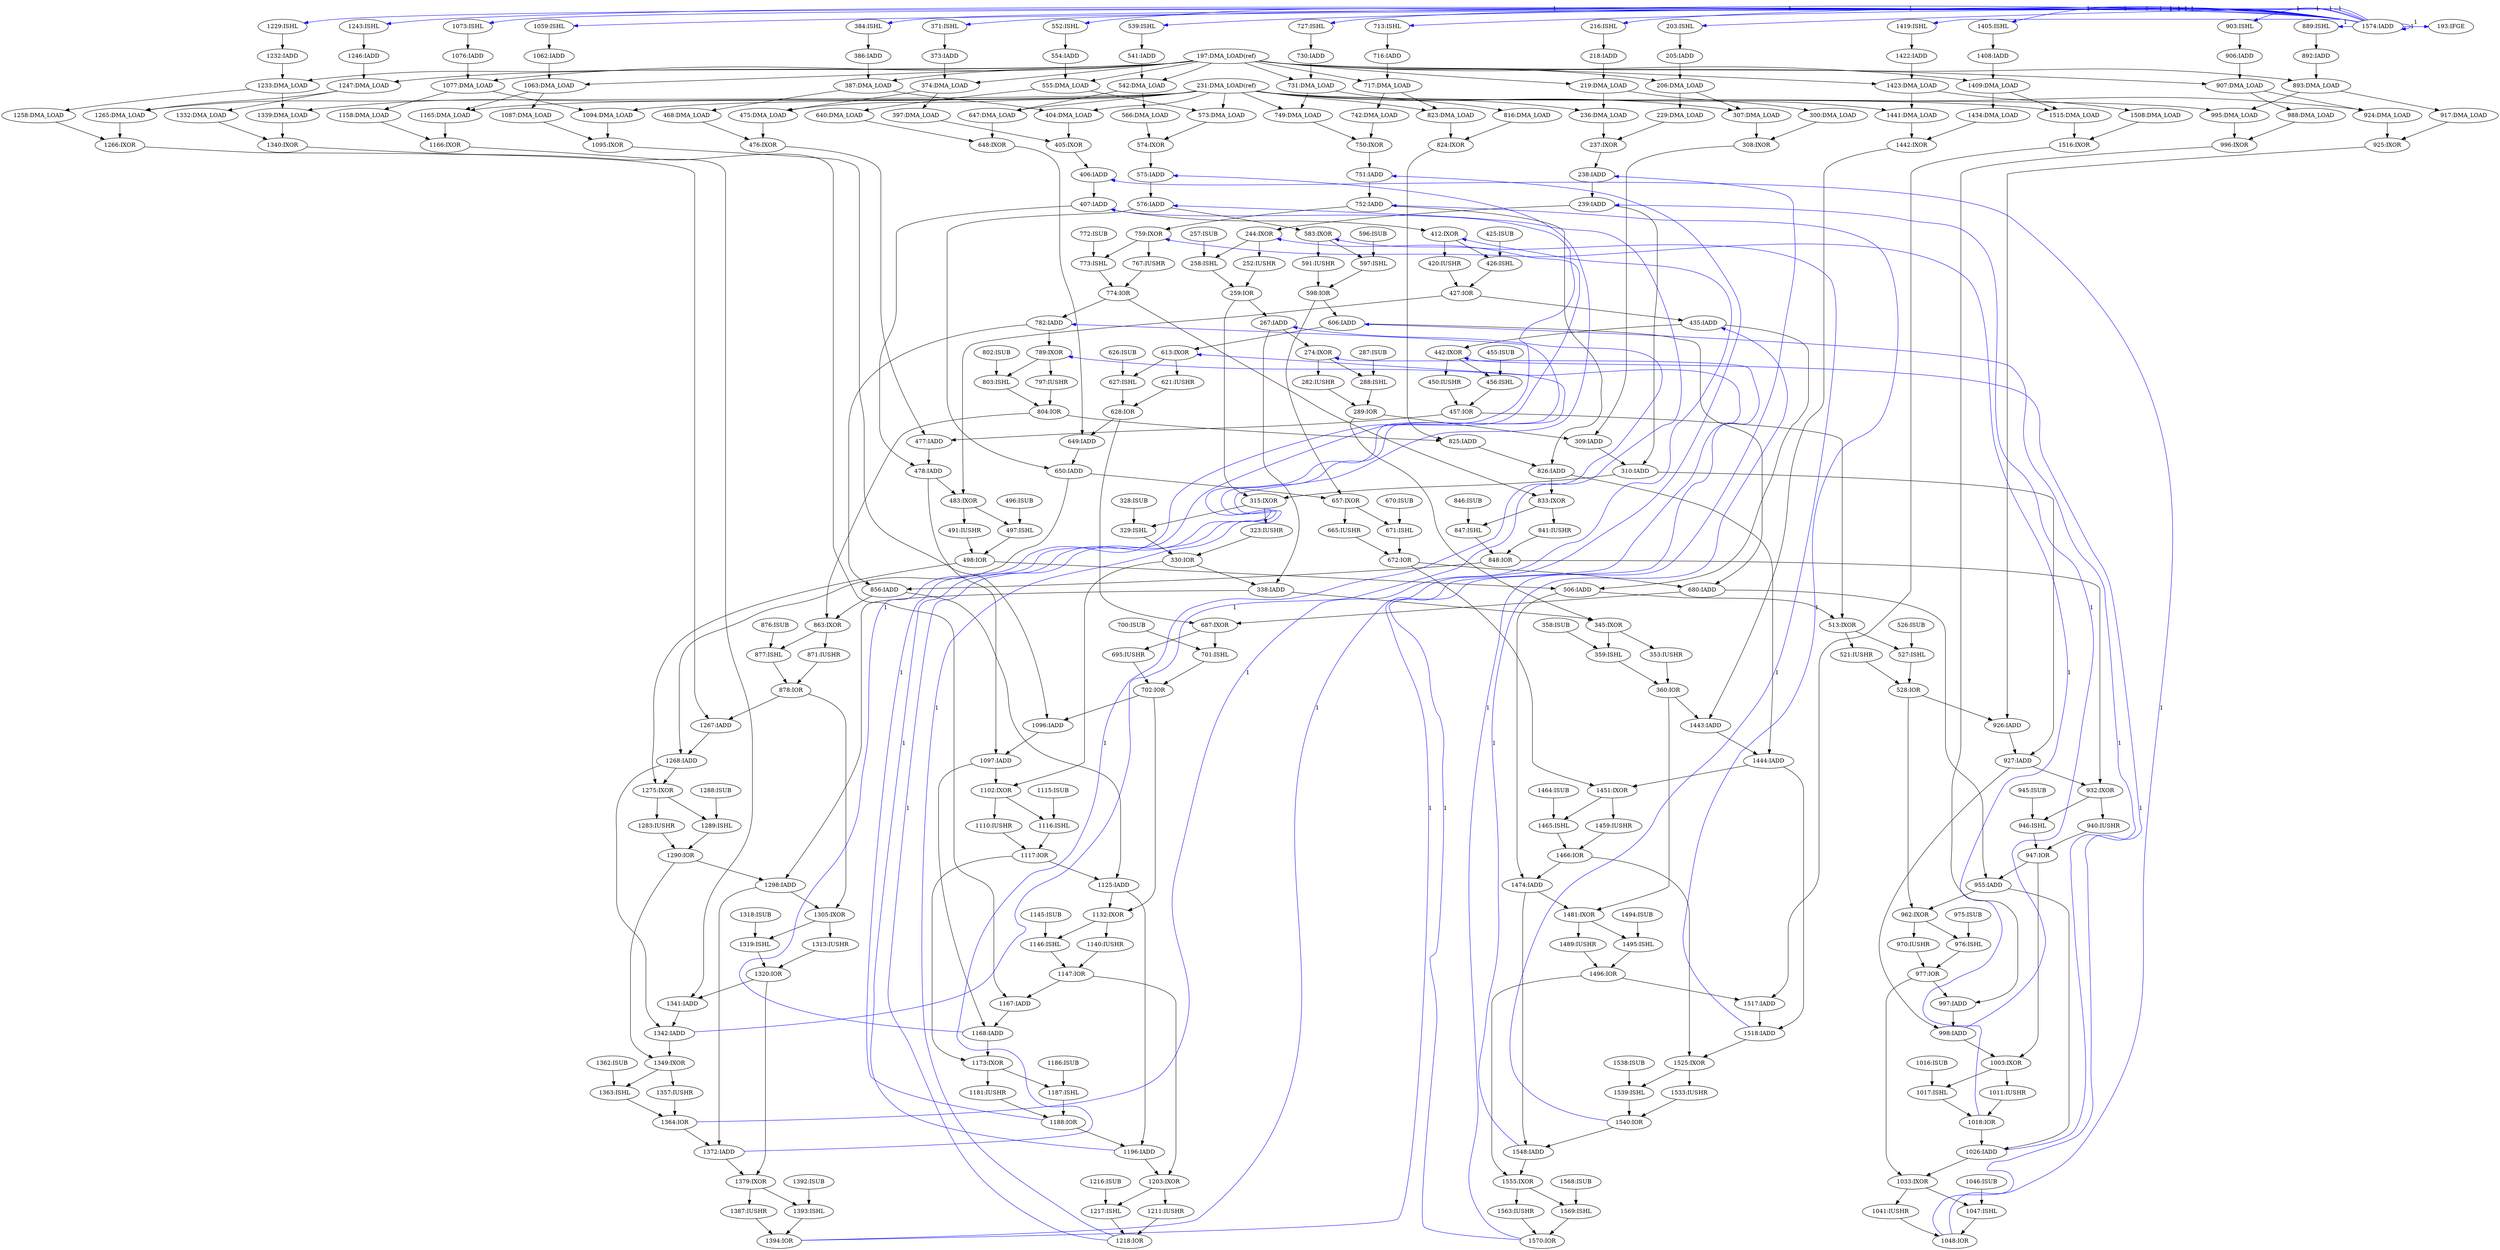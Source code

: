 digraph depgraph {
n0 [label="613:IXOR"];
n1 [label="606:IADD"];
n1 -> n0;
n2 [label="1167:IADD"];
n3 [label="1147:IOR"];
n3 -> n2;
n4 [label="1166:IXOR"];
n4 -> n2;
n5 [label="1570:IOR"];
n6 [label="1563:IUSHR"];
n6 -> n5;
n7 [label="1569:ISHL"];
n7 -> n5;
n8 [label="521:IUSHR"];
n9 [label="513:IXOR"];
n9 -> n8;
n10 [label="597:ISHL"];
n11 [label="583:IXOR"];
n11 -> n10;
n12 [label="596:ISUB"];
n12 -> n10;
n13 [label="687:IXOR"];
n14 [label="628:IOR"];
n14 -> n13;
n15 [label="680:IADD"];
n15 -> n13;
n16 [label="1451:IXOR"];
n17 [label="672:IOR"];
n17 -> n16;
n18 [label="1444:IADD"];
n18 -> n16;
n19 [label="773:ISHL"];
n20 [label="759:IXOR"];
n20 -> n19;
n21 [label="772:ISUB"];
n21 -> n19;
n22 [label="397:DMA_LOAD"];
n23 [label="374:DMA_LOAD"];
n23 -> n22;
n24 [label="359:ISHL"];
n25 [label="345:IXOR"];
n25 -> n24;
n26 [label="358:ISUB"];
n26 -> n24;
n27 [label="1181:IUSHR"];
n28 [label="1173:IXOR"];
n28 -> n27;
n29 [label="962:IXOR"];
n30 [label="528:IOR"];
n30 -> n29;
n31 [label="955:IADD"];
n31 -> n29;
n32 [label="917:DMA_LOAD"];
n33 [label="893:DMA_LOAD"];
n33 -> n32;
n34 [label="1158:DMA_LOAD"];
n35 [label="1077:DMA_LOAD"];
n35 -> n34;
n36 [label="924:DMA_LOAD"];
n37 [label="231:DMA_LOAD(ref)"];
n37 -> n36;
n38 [label="907:DMA_LOAD"];
n38 -> n36;
n39 [label="1459:IUSHR"];
n16 -> n39;
n40 [label="282:IUSHR"];
n41 [label="274:IXOR"];
n41 -> n40;
n42 [label="671:ISHL"];
n43 [label="657:IXOR"];
n43 -> n42;
n44 [label="670:ISUB"];
n44 -> n42;
n45 [label="442:IXOR"];
n46 [label="435:IADD"];
n46 -> n45;
n47 [label="477:IADD"];
n48 [label="457:IOR"];
n48 -> n47;
n49 [label="476:IXOR"];
n49 -> n47;
n50 [label="238:IADD"];
n51 [label="237:IXOR"];
n51 -> n50;
n52 [label="1525:IXOR"];
n53 [label="1466:IOR"];
n53 -> n52;
n54 [label="1518:IADD"];
n54 -> n52;
n55 [label="506:IADD"];
n46 -> n55;
n56 [label="498:IOR"];
n56 -> n55;
n57 [label="751:IADD"];
n58 [label="750:IXOR"];
n58 -> n57;
n59 [label="1342:IADD"];
n60 [label="1268:IADD"];
n60 -> n59;
n61 [label="1341:IADD"];
n61 -> n59;
n62 [label="650:IADD"];
n62 -> n60;
n63 [label="1267:IADD"];
n63 -> n60;
n64 [label="360:IOR"];
n65 [label="353:IUSHR"];
n65 -> n64;
n24 -> n64;
n66 [label="863:IXOR"];
n67 [label="804:IOR"];
n67 -> n66;
n68 [label="856:IADD"];
n68 -> n66;
n69 [label="1320:IOR"];
n69 -> n61;
n70 [label="1340:IXOR"];
n70 -> n61;
n71 [label="554:IADD"];
n72 [label="552:ISHL"];
n72 -> n71;
n73 [label="205:IADD"];
n74 [label="203:ISHL"];
n74 -> n73;
n75 [label="300:DMA_LOAD"];
n76 [label="219:DMA_LOAD"];
n76 -> n75;
n77 [label="1275:IXOR"];
n56 -> n77;
n60 -> n77;
n8 -> n30;
n78 [label="527:ISHL"];
n78 -> n30;
n79 [label="1266:IXOR"];
n80 [label="1258:DMA_LOAD"];
n80 -> n79;
n81 [label="1265:DMA_LOAD"];
n81 -> n79;
n82 [label="1379:IXOR"];
n69 -> n82;
n83 [label="1372:IADD"];
n83 -> n82;
n84 [label="576:IADD"];
n85 [label="575:IADD"];
n85 -> n84;
n86 [label="1332:DMA_LOAD"];
n87 [label="1247:DMA_LOAD"];
n87 -> n86;
n88 [label="267:IADD"];
n88 -> n41;
n89 [label="1305:IXOR"];
n90 [label="878:IOR"];
n90 -> n89;
n91 [label="1298:IADD"];
n91 -> n89;
n92 [label="731:DMA_LOAD"];
n93 [label="197:DMA_LOAD(ref)"];
n93 -> n92;
n94 [label="730:IADD"];
n94 -> n92;
n95 [label="1140:IUSHR"];
n95 -> n3;
n96 [label="1146:ISHL"];
n96 -> n3;
n97 [label="627:ISHL"];
n0 -> n97;
n98 [label="626:ISUB"];
n98 -> n97;
n99 [label="323:IUSHR"];
n100 [label="315:IXOR"];
n100 -> n99;
n101 [label="1217:ISHL"];
n102 [label="1203:IXOR"];
n102 -> n101;
n103 [label="1216:ISUB"];
n103 -> n101;
n104 [label="405:IXOR"];
n22 -> n104;
n105 [label="404:DMA_LOAD"];
n105 -> n104;
n106 [label="1409:DMA_LOAD"];
n93 -> n106;
n107 [label="1408:IADD"];
n107 -> n106;
n108 [label="1489:IUSHR"];
n109 [label="1481:IXOR"];
n109 -> n108;
n110 [label="289:IOR"];
n110 -> n25;
n111 [label="338:IADD"];
n111 -> n25;
n112 [label="259:IOR"];
n113 [label="252:IUSHR"];
n113 -> n112;
n114 [label="258:ISHL"];
n114 -> n112;
n115 [label="1387:IUSHR"];
n82 -> n115;
n37 -> n81;
n87 -> n81;
n116 [label="426:ISHL"];
n117 [label="412:IXOR"];
n117 -> n116;
n118 [label="425:ISUB"];
n118 -> n116;
n119 [label="932:IXOR"];
n120 [label="848:IOR"];
n120 -> n119;
n121 [label="927:IADD"];
n121 -> n119;
n122 [label="1349:IXOR"];
n123 [label="1290:IOR"];
n123 -> n122;
n59 -> n122;
n48 -> n9;
n55 -> n9;
n124 [label="574:IXOR"];
n124 -> n85;
n125 [label="717:DMA_LOAD"];
n93 -> n125;
n126 [label="716:IADD"];
n126 -> n125;
n127 [label="946:ISHL"];
n119 -> n127;
n128 [label="945:ISUB"];
n128 -> n127;
n129 [label="1508:DMA_LOAD"];
n130 [label="1423:DMA_LOAD"];
n130 -> n129;
n131 [label="491:IUSHR"];
n132 [label="483:IXOR"];
n132 -> n131;
n133 [label="1289:ISHL"];
n77 -> n133;
n134 [label="1288:ISUB"];
n134 -> n133;
n135 [label="239:IADD"];
n50 -> n135;
n136 [label="478:IADD"];
n137 [label="407:IADD"];
n137 -> n136;
n47 -> n136;
n138 [label="1393:ISHL"];
n82 -> n138;
n139 [label="1392:ISUB"];
n139 -> n138;
n140 [label="1394:IOR"];
n115 -> n140;
n138 -> n140;
n141 [label="456:ISHL"];
n45 -> n141;
n142 [label="455:ISUB"];
n142 -> n141;
n143 [label="1018:IOR"];
n144 [label="1011:IUSHR"];
n144 -> n143;
n145 [label="1017:ISHL"];
n145 -> n143;
n93 -> n87;
n146 [label="1246:IADD"];
n146 -> n87;
n147 [label="1096:IADD"];
n148 [label="702:IOR"];
n148 -> n147;
n149 [label="1095:IXOR"];
n149 -> n147;
n39 -> n53;
n150 [label="1465:ISHL"];
n150 -> n53;
n84 -> n11;
n151 [label="970:IUSHR"];
n29 -> n151;
n18 -> n54;
n152 [label="1517:IADD"];
n152 -> n54;
n153 [label="797:IUSHR"];
n153 -> n67;
n154 [label="803:ISHL"];
n154 -> n67;
n155 [label="824:IXOR"];
n156 [label="816:DMA_LOAD"];
n156 -> n155;
n157 [label="823:DMA_LOAD"];
n157 -> n155;
n158 [label="1047:ISHL"];
n159 [label="1033:IXOR"];
n159 -> n158;
n160 [label="1046:ISUB"];
n160 -> n158;
n161 [label="1132:IXOR"];
n148 -> n161;
n162 [label="1125:IADD"];
n162 -> n161;
n112 -> n100;
n163 [label="310:IADD"];
n163 -> n100;
n164 [label="826:IADD"];
n165 [label="752:IADD"];
n165 -> n164;
n166 [label="825:IADD"];
n166 -> n164;
n167 [label="329:ISHL"];
n100 -> n167;
n168 [label="328:ISUB"];
n168 -> n167;
n169 [label="977:IOR"];
n151 -> n169;
n170 [label="976:ISHL"];
n170 -> n169;
n171 [label="598:IOR"];
n171 -> n43;
n62 -> n43;
n172 [label="1087:DMA_LOAD"];
n172 -> n149;
n173 [label="1094:DMA_LOAD"];
n173 -> n149;
n174 [label="1063:DMA_LOAD"];
n93 -> n174;
n175 [label="1062:IADD"];
n175 -> n174;
n176 [label="1211:IUSHR"];
n102 -> n176;
n93 -> n33;
n177 [label="892:IADD"];
n177 -> n33;
n37 -> n157;
n125 -> n157;
n178 [label="1422:IADD"];
n179 [label="1419:ISHL"];
n179 -> n178;
n180 [label="1548:IADD"];
n181 [label="1474:IADD"];
n181 -> n180;
n182 [label="1540:IOR"];
n182 -> n180;
n183 [label="309:IADD"];
n110 -> n183;
n184 [label="308:IXOR"];
n184 -> n183;
n185 [label="1283:IUSHR"];
n185 -> n123;
n133 -> n123;
n186 [label="871:IUSHR"];
n186 -> n90;
n187 [label="877:ISHL"];
n187 -> n90;
n57 -> n165;
n93 -> n35;
n188 [label="1076:IADD"];
n188 -> n35;
n189 [label="555:DMA_LOAD"];
n93 -> n189;
n71 -> n189;
n190 [label="1116:ISHL"];
n191 [label="1102:IXOR"];
n191 -> n190;
n192 [label="1115:ISUB"];
n192 -> n190;
n193 [label="1443:IADD"];
n64 -> n193;
n194 [label="1442:IXOR"];
n194 -> n193;
n15 -> n31;
n195 [label="947:IOR"];
n195 -> n31;
n196 [label="330:IOR"];
n196 -> n191;
n197 [label="1097:IADD"];
n197 -> n191;
n198 [label="1003:IXOR"];
n195 -> n198;
n199 [label="998:IADD"];
n199 -> n198;
n9 -> n78;
n200 [label="526:ISUB"];
n200 -> n78;
n93 -> n76;
n201 [label="218:IADD"];
n201 -> n76;
n202 [label="767:IUSHR"];
n20 -> n202;
n66 -> n186;
n29 -> n170;
n203 [label="975:ISUB"];
n203 -> n170;
n204 [label="1516:IXOR"];
n129 -> n204;
n205 [label="1515:DMA_LOAD"];
n205 -> n204;
n206 [label="244:IXOR"];
n206 -> n114;
n207 [label="257:ISUB"];
n207 -> n114;
n208 [label="1555:IXOR"];
n208 -> n6;
n209 [label="1165:DMA_LOAD"];
n37 -> n209;
n174 -> n209;
n210 [label="1243:ISHL"];
n210 -> n146;
n40 -> n110;
n211 [label="288:ISHL"];
n211 -> n110;
n212 [label="1363:ISHL"];
n122 -> n212;
n213 [label="1362:ISUB"];
n213 -> n212;
n214 [label="229:DMA_LOAD"];
n215 [label="206:DMA_LOAD"];
n215 -> n214;
n216 [label="427:IOR"];
n216 -> n132;
n136 -> n132;
n217 [label="573:DMA_LOAD"];
n37 -> n217;
n189 -> n217;
n93 -> n23;
n218 [label="373:IADD"];
n218 -> n23;
n99 -> n196;
n167 -> n196;
n93 -> n38;
n219 [label="906:IADD"];
n219 -> n38;
n92 -> n156;
n220 [label="1495:ISHL"];
n109 -> n220;
n221 [label="1494:ISUB"];
n221 -> n220;
n222 [label="1364:IOR"];
n223 [label="1357:IUSHR"];
n223 -> n222;
n212 -> n222;
n224 [label="841:IUSHR"];
n225 [label="833:IXOR"];
n225 -> n224;
n226 [label="475:DMA_LOAD"];
n37 -> n226;
n23 -> n226;
n227 [label="1313:IUSHR"];
n89 -> n227;
n228 [label="889:ISHL"];
n228 -> n177;
n229 [label="749:DMA_LOAD"];
n37 -> n229;
n92 -> n229;
n198 -> n145;
n230 [label="1016:ISUB"];
n230 -> n145;
n231 [label="1533:IUSHR"];
n231 -> n182;
n232 [label="1539:ISHL"];
n232 -> n182;
n161 -> n96;
n233 [label="1145:ISUB"];
n233 -> n96;
n67 -> n166;
n155 -> n166;
n88 -> n111;
n196 -> n111;
n234 [label="647:DMA_LOAD"];
n37 -> n234;
n235 [label="542:DMA_LOAD"];
n235 -> n234;
n236 [label="1441:DMA_LOAD"];
n37 -> n236;
n130 -> n236;
n90 -> n63;
n79 -> n63;
n237 [label="1496:IOR"];
n108 -> n237;
n220 -> n237;
n238 [label="782:IADD"];
n238 -> n68;
n120 -> n68;
n239 [label="1232:IADD"];
n240 [label="1229:ISHL"];
n240 -> n239;
n137 -> n117;
n241 [label="665:IUSHR"];
n43 -> n241;
n242 [label="468:DMA_LOAD"];
n243 [label="387:DMA_LOAD"];
n243 -> n242;
n244 [label="713:ISHL"];
n244 -> n126;
n245 [label="591:IUSHR"];
n245 -> n171;
n10 -> n171;
n246 [label="940:IUSHR"];
n246 -> n195;
n127 -> n195;
n247 [label="727:ISHL"];
n247 -> n94;
n248 [label="1110:IUSHR"];
n191 -> n248;
n249 [label="1188:IOR"];
n27 -> n249;
n250 [label="1187:ISHL"];
n250 -> n249;
n251 [label="742:DMA_LOAD"];
n125 -> n251;
n252 [label="1168:IADD"];
n197 -> n252;
n2 -> n252;
n171 -> n1;
n253 [label="566:DMA_LOAD"];
n235 -> n253;
n93 -> n215;
n73 -> n215;
n122 -> n223;
n254 [label="1048:IOR"];
n255 [label="1041:IUSHR"];
n255 -> n254;
n158 -> n254;
n256 [label="701:ISHL"];
n13 -> n256;
n257 [label="700:ISUB"];
n257 -> n256;
n258 [label="371:ISHL"];
n258 -> n218;
n131 -> n56;
n259 [label="497:ISHL"];
n259 -> n56;
n37 -> n173;
n35 -> n173;
n251 -> n58;
n229 -> n58;
n161 -> n95;
n111 -> n91;
n123 -> n91;
n260 [label="774:IOR"];
n202 -> n260;
n19 -> n260;
n34 -> n4;
n209 -> n4;
n91 -> n83;
n222 -> n83;
n163 -> n121;
n261 [label="926:IADD"];
n261 -> n121;
n25 -> n65;
n262 [label="1117:IOR"];
n248 -> n262;
n190 -> n262;
n263 [label="541:IADD"];
n264 [label="539:ISHL"];
n264 -> n263;
n55 -> n181;
n53 -> n181;
n265 [label="621:IUSHR"];
n265 -> n14;
n97 -> n14;
n112 -> n88;
n266 [label="925:IXOR"];
n32 -> n266;
n36 -> n266;
n241 -> n17;
n42 -> n17;
n121 -> n199;
n267 [label="997:IADD"];
n267 -> n199;
n268 [label="996:IXOR"];
n269 [label="988:DMA_LOAD"];
n269 -> n268;
n270 [label="995:DMA_LOAD"];
n270 -> n268;
n271 [label="789:IXOR"];
n271 -> n153;
n164 -> n18;
n193 -> n18;
n16 -> n150;
n272 [label="1464:ISUB"];
n272 -> n150;
n253 -> n124;
n217 -> n124;
n86 -> n70;
n273 [label="1339:DMA_LOAD"];
n273 -> n70;
n274 [label="640:DMA_LOAD"];
n189 -> n274;
n64 -> n109;
n181 -> n109;
n260 -> n238;
n206 -> n113;
n242 -> n49;
n226 -> n49;
n260 -> n225;
n164 -> n225;
n275 [label="1434:DMA_LOAD"];
n106 -> n275;
n276 [label="406:IADD"];
n276 -> n137;
n136 -> n197;
n147 -> n197;
n238 -> n271;
n277 [label="1026:IADD"];
n31 -> n277;
n143 -> n277;
n278 [label="450:IUSHR"];
n278 -> n48;
n141 -> n48;
n279 [label="695:IUSHR"];
n279 -> n148;
n256 -> n148;
n280 [label="1196:IADD"];
n162 -> n280;
n249 -> n280;
n119 -> n246;
n77 -> n185;
n216 -> n46;
n227 -> n69;
n281 [label="1319:ISHL"];
n281 -> n69;
n169 -> n267;
n268 -> n267;
n93 -> n243;
n282 [label="386:IADD"];
n282 -> n243;
n52 -> n231;
n11 -> n245;
n283 [label="307:DMA_LOAD"];
n37 -> n283;
n215 -> n283;
n66 -> n187;
n284 [label="876:ISUB"];
n284 -> n187;
n68 -> n162;
n262 -> n162;
n198 -> n144;
n37 -> n105;
n243 -> n105;
n28 -> n250;
n285 [label="1186:ISUB"];
n285 -> n250;
n271 -> n154;
n286 [label="802:ISUB"];
n286 -> n154;
n52 -> n232;
n287 [label="1538:ISUB"];
n287 -> n232;
n288 [label="420:IUSHR"];
n117 -> n288;
n237 -> n152;
n204 -> n152;
n289 [label="1218:IOR"];
n176 -> n289;
n101 -> n289;
n224 -> n120;
n290 [label="847:ISHL"];
n290 -> n120;
n291 [label="1073:ISHL"];
n291 -> n188;
n132 -> n259;
n292 [label="496:ISUB"];
n292 -> n259;
n135 -> n163;
n183 -> n163;
n237 -> n208;
n180 -> n208;
n208 -> n7;
n293 [label="1568:ISUB"];
n293 -> n7;
n37 -> n270;
n33 -> n270;
n30 -> n261;
n266 -> n261;
n225 -> n290;
n294 [label="846:ISUB"];
n294 -> n290;
n41 -> n211;
n295 [label="287:ISUB"];
n295 -> n211;
n3 -> n102;
n280 -> n102;
n296 [label="1059:ISHL"];
n296 -> n175;
n297 [label="1233:DMA_LOAD"];
n93 -> n297;
n239 -> n297;
n1 -> n15;
n17 -> n15;
n38 -> n269;
n214 -> n51;
n298 [label="236:DMA_LOAD"];
n298 -> n51;
n89 -> n281;
n299 [label="1318:ISUB"];
n299 -> n281;
n300 [label="1405:ISHL"];
n300 -> n107;
n135 -> n206;
n37 -> n205;
n106 -> n205;
n37 -> n273;
n297 -> n273;
n301 [label="384:ISHL"];
n301 -> n282;
n174 -> n172;
n165 -> n20;
n275 -> n194;
n236 -> n194;
n302 [label="216:ISHL"];
n302 -> n201;
n303 [label="903:ISHL"];
n303 -> n219;
n169 -> n159;
n277 -> n159;
n13 -> n279;
n37 -> n298;
n76 -> n298;
n297 -> n80;
n93 -> n235;
n263 -> n235;
n262 -> n28;
n252 -> n28;
n304 [label="648:IXOR"];
n274 -> n304;
n234 -> n304;
n84 -> n62;
n305 [label="649:IADD"];
n305 -> n62;
n104 -> n276;
n93 -> n130;
n178 -> n130;
n45 -> n278;
n288 -> n216;
n116 -> n216;
n0 -> n265;
n14 -> n305;
n304 -> n305;
n75 -> n184;
n283 -> n184;
n159 -> n255;
n199 -> n135 [constraint=false,color=blue,label="1"];
n252 -> n137 [constraint=false,color=blue,label="1"];
n59 -> n84 [constraint=false,color=blue,label="1"];
n54 -> n165 [constraint=false,color=blue,label="1"];
n5 -> n50 [constraint=false,color=blue,label="1"];
n5 -> n41 [constraint=false,color=blue,label="1"];
n254 -> n45 [constraint=false,color=blue,label="1"];
n254 -> n276 [constraint=false,color=blue,label="1"];
n289 -> n85 [constraint=false,color=blue,label="1"];
n289 -> n0 [constraint=false,color=blue,label="1"];
n140 -> n271 [constraint=false,color=blue,label="1"];
n140 -> n57 [constraint=false,color=blue,label="1"];
n83 -> n88 [constraint=false,color=blue,label="1"];
n180 -> n46 [constraint=false,color=blue,label="1"];
n277 -> n1 [constraint=false,color=blue,label="1"];
n280 -> n238 [constraint=false,color=blue,label="1"];
n249 -> n206 [constraint=false,color=blue,label="1"];
n222 -> n117 [constraint=false,color=blue,label="1"];
n182 -> n11 [constraint=false,color=blue,label="1"];
n143 -> n20 [constraint=false,color=blue,label="1"];
n306 [label="1574:IADD"];
n306 -> n244 [constraint=false,color=blue,label="1"];
n306 -> n296 [constraint=false,color=blue,label="1"];
n306 -> n210 [constraint=false,color=blue,label="1"];
n306 -> n258 [constraint=false,color=blue,label="1"];
n306 -> n303 [constraint=false,color=blue,label="1"];
n306 -> n247 [constraint=false,color=blue,label="1"];
n306 -> n74 [constraint=false,color=blue,label="1"];
n306 -> n300 [constraint=false,color=blue,label="1"];
n307 [label="193:IFGE"];
n306 -> n307 [constraint=false,color=blue,label="1"];
n306 -> n301 [constraint=false,color=blue,label="1"];
n306 -> n264 [constraint=false,color=blue,label="1"];
n306 -> n228 [constraint=false,color=blue,label="1"];
n306 -> n179 [constraint=false,color=blue,label="1"];
n306 -> n291 [constraint=false,color=blue,label="1"];
n306 -> n306 [constraint=false,color=blue,label="1"];
n306 -> n240 [constraint=false,color=blue,label="1"];
n306 -> n302 [constraint=false,color=blue,label="1"];
n306 -> n72 [constraint=false,color=blue,label="1"];
}